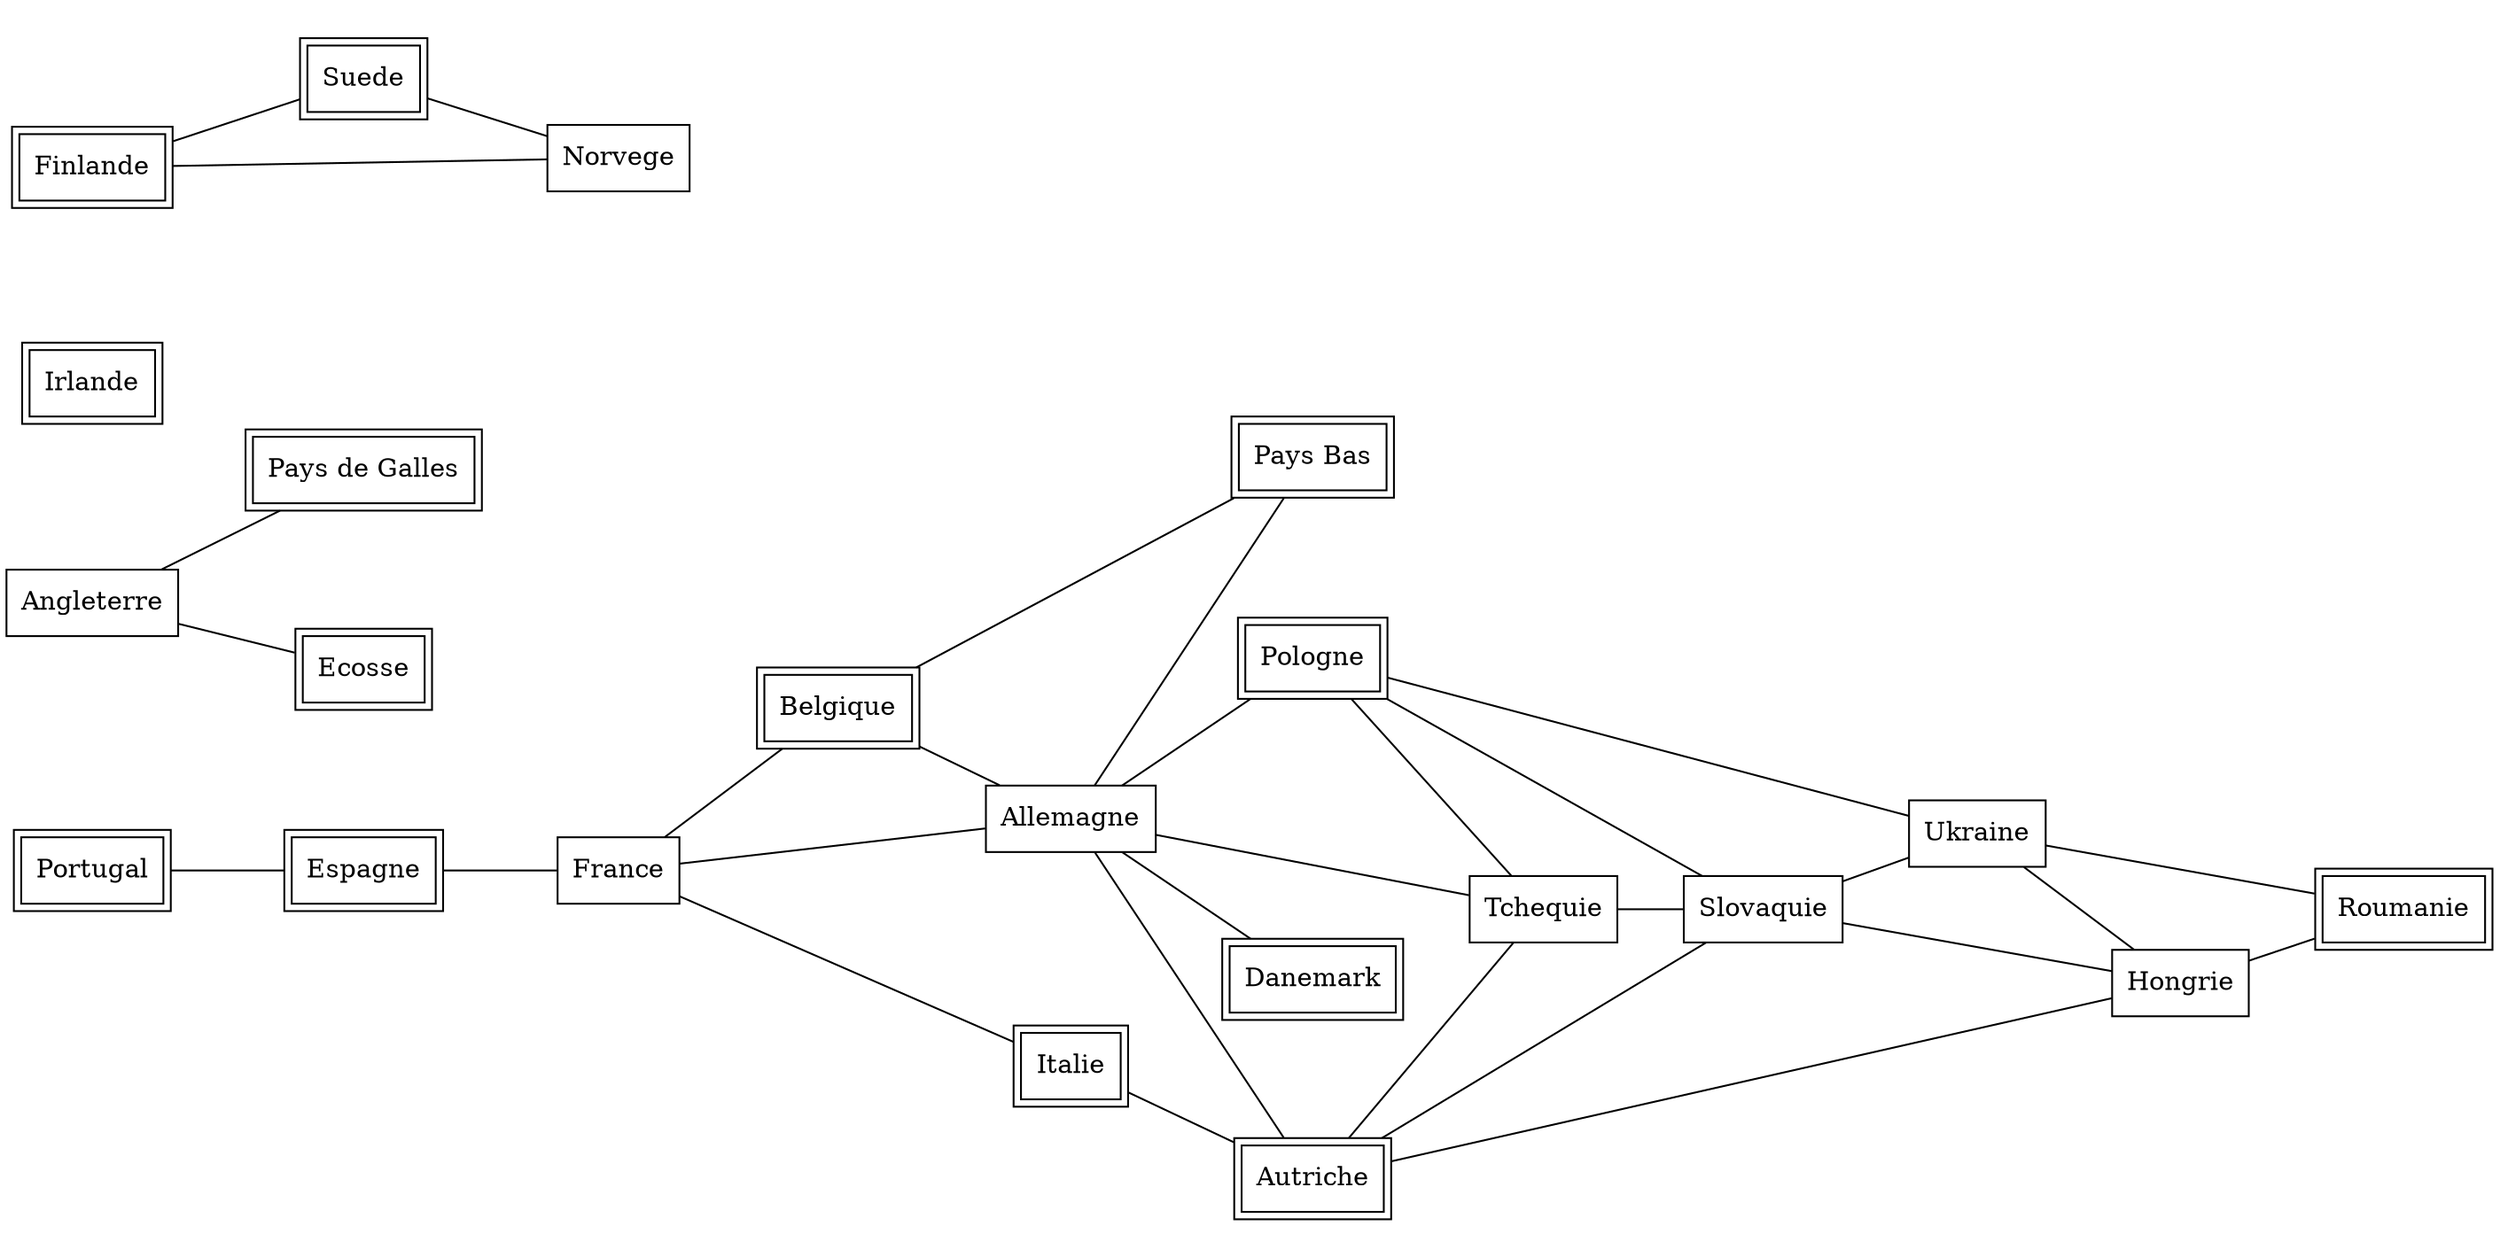 graph "Europe" {
rankdir=LR;
ratio=.5;
node[shape=box, style=rounded];

  "Portugal" -- "Espagne";
  "Portugal"  [style = filled, peripheries = 2, fillcolor = white, fontcolor = black, color = Black];
  "Espagne" -- "France";
  "Espagne"  [style = filled, peripheries = 2, fillcolor = white, fontcolor = black, color = Black];
  "France" -- "Belgique";
  "France" -- "Allemagne";
  "France" -- "Italie";
  "France"  [style = filled, peripheries = 1, fillcolor = white, fontcolor = black, color = black];
  "Belgique" -- "Pays Bas";
  "Belgique" -- "Allemagne";
  "Belgique"  [style = filled, peripheries = 2, fillcolor = white, fontcolor = black, color = Black];
  "Allemagne" -- "Pays Bas";
  "Allemagne" -- "Danemark";
  "Allemagne" -- "Pologne";
  "Allemagne" -- "Autriche";
  "Allemagne" -- "Tchequie";
  "Allemagne"  [style = filled, peripheries = 1, fillcolor = white, fontcolor = black, color = black];
  "Italie" -- "Autriche";
  "Italie"  [style = filled, peripheries = 2, fillcolor = white, fontcolor = black, color = Black];
  "Pays Bas"  [style = filled, peripheries = 2, fillcolor = white, fontcolor = black, color = Black];
  "Danemark"  [style = filled, peripheries = 2, fillcolor = white, fontcolor = black, color = Black];
  "Pologne" -- "Tchequie";
  "Pologne" -- "Slovaquie";
  "Pologne" -- "Ukraine";
  "Pologne"  [style = filled, peripheries = 2, fillcolor = white, fontcolor = black, color = Black];
  "Autriche" -- "Tchequie";
  "Autriche" -- "Slovaquie";
  "Autriche" -- "Hongrie";
  "Autriche"  [style = filled, peripheries = 2, fillcolor = white, fontcolor = black, color = Black];
  "Tchequie" -- "Slovaquie";
  "Tchequie"  [style = filled, peripheries = 1, fillcolor = white, fontcolor = black, color = black];
  "Slovaquie" -- "Hongrie";
  "Slovaquie" -- "Ukraine";
  "Slovaquie"  [style = filled, peripheries = 1, fillcolor = white, fontcolor = black, color = black];
  "Ukraine" -- "Hongrie";
  "Ukraine" -- "Roumanie";
  "Ukraine"  [style = filled, peripheries = 1, fillcolor = white, fontcolor = black, color = black];
  "Hongrie" -- "Roumanie";
  "Hongrie"  [style = filled, peripheries = 1, fillcolor = white, fontcolor = black, color = black];
  "Roumanie"  [style = filled, peripheries = 2, fillcolor = white, fontcolor = black, color = Black];
  "Angleterre" -- "Pays de Galles";
  "Angleterre" -- "Ecosse";
  "Angleterre"  [style = filled, peripheries = 1, fillcolor = white, fontcolor = black, color = black];
  "Pays de Galles"  [style = filled, peripheries = 2, fillcolor = white, fontcolor = black, color = Black];
  "Ecosse"  [style = filled, peripheries = 2, fillcolor = white, fontcolor = black, color = Black];
  "Irlande"  [style = filled, peripheries = 2, fillcolor = white, fontcolor = black, color = Black];
  "Finlande" -- "Suede";
  "Finlande" -- "Norvege";
  "Finlande"  [style = filled, peripheries = 2, fillcolor = white, fontcolor = black, color = Black];
  "Suede" -- "Norvege";
  "Suede"  [style = filled, peripheries = 2, fillcolor = white, fontcolor = black, color = Black];
  "Norvege"  [style = filled, peripheries = 1, fillcolor = white, fontcolor = black, color = black];
}
